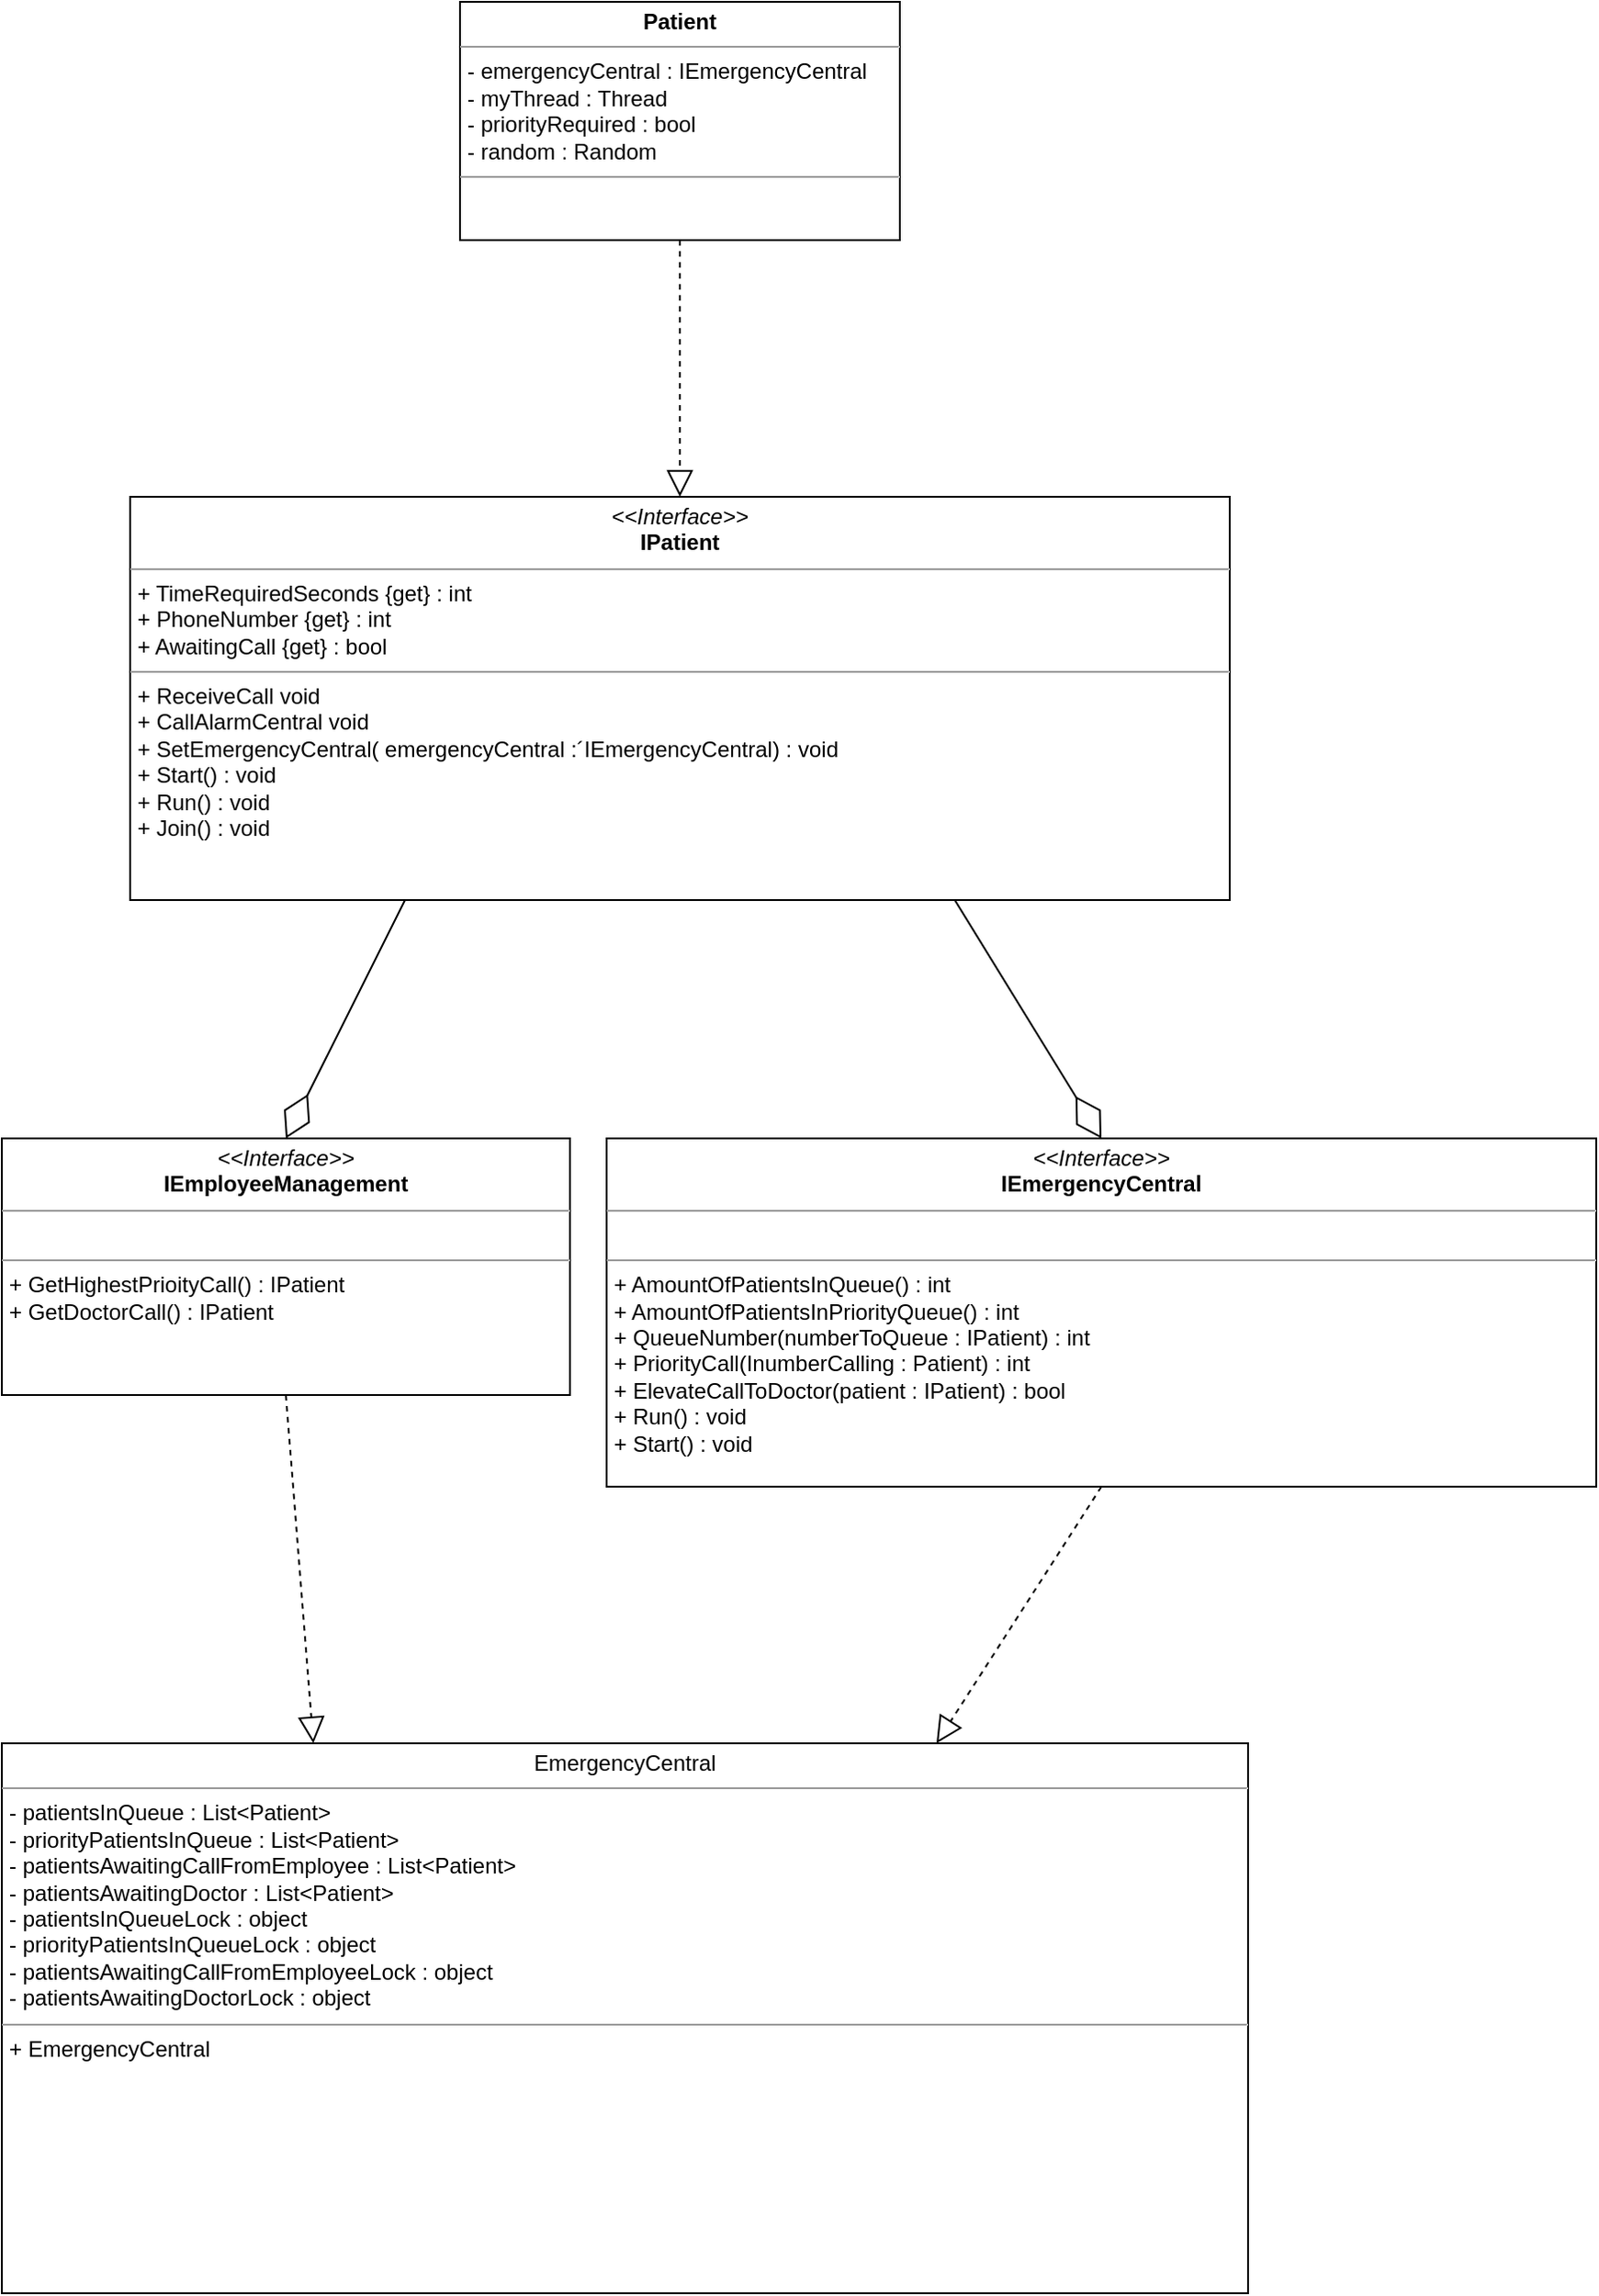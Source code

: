 <mxfile version="13.7.3" type="device"><diagram id="db_0TXrGzZwTSQDzj1ty" name="Page-1"><mxGraphModel dx="2272" dy="1922" grid="1" gridSize="10" guides="1" tooltips="1" connect="1" arrows="1" fold="1" page="1" pageScale="1" pageWidth="850" pageHeight="1100" math="0" shadow="0"><root><mxCell id="0"/><mxCell id="1" parent="0"/><mxCell id="OKQsvj6MpFPrLuhcMHpZ-1" value="&lt;p style=&quot;margin: 0px ; margin-top: 4px ; text-align: center&quot;&gt;&lt;i&gt;&amp;lt;&amp;lt;Interface&amp;gt;&amp;gt;&lt;/i&gt;&lt;br&gt;&lt;b&gt;IEmergencyCentral&lt;/b&gt;&lt;/p&gt;&lt;hr size=&quot;1&quot;&gt;&lt;p style=&quot;margin: 0px ; margin-left: 4px&quot;&gt;&lt;br&gt;&lt;/p&gt;&lt;hr size=&quot;1&quot;&gt;&lt;p style=&quot;margin: 0px ; margin-left: 4px&quot;&gt;+ AmountOfPatientsInQueue() : int&lt;br&gt;&lt;/p&gt;&lt;p style=&quot;margin: 0px ; margin-left: 4px&quot;&gt;+ AmountOfPatientsInPriorityQueue() : int&lt;br&gt;&lt;/p&gt;&lt;p style=&quot;margin: 0px ; margin-left: 4px&quot;&gt;+ QueueNumber(numberToQueue : IPatient) : int&lt;br&gt;&lt;/p&gt;&lt;p style=&quot;margin: 0px ; margin-left: 4px&quot;&gt;+ PriorityCall(InumberCalling : Patient) : int&lt;br&gt;&lt;/p&gt;&lt;p style=&quot;margin: 0px ; margin-left: 4px&quot;&gt;+ ElevateCallToDoctor(patient : IPatient) : bool&lt;br&gt;+ Run() : void&lt;/p&gt;&lt;p style=&quot;margin: 0px ; margin-left: 4px&quot;&gt;+ Start() : void&lt;/p&gt;" style="verticalAlign=top;align=left;overflow=fill;fontSize=12;fontFamily=Helvetica;html=1;" vertex="1" parent="1"><mxGeometry x="190" y="160" width="540" height="190" as="geometry"/></mxCell><mxCell id="OKQsvj6MpFPrLuhcMHpZ-2" value="&lt;p style=&quot;margin: 0px ; margin-top: 4px ; text-align: center&quot;&gt;&lt;i&gt;&amp;lt;&amp;lt;Interface&amp;gt;&amp;gt;&lt;/i&gt;&lt;br&gt;&lt;b&gt;IEmployeeManagement&lt;/b&gt;&lt;br&gt;&lt;/p&gt;&lt;hr size=&quot;1&quot;&gt;&lt;p style=&quot;margin: 0px ; margin-left: 4px&quot;&gt;&lt;br&gt;&lt;/p&gt;&lt;hr size=&quot;1&quot;&gt;&lt;p style=&quot;margin: 0px ; margin-left: 4px&quot;&gt;+ GetHighestPrioityCall() : IPatient&lt;br&gt;&lt;/p&gt;&lt;p style=&quot;margin: 0px ; margin-left: 4px&quot;&gt;+ GetDoctorCall() : IPatient&lt;br&gt;&lt;/p&gt;" style="verticalAlign=top;align=left;overflow=fill;fontSize=12;fontFamily=Helvetica;html=1;" vertex="1" parent="1"><mxGeometry x="-140" y="160" width="310" height="140" as="geometry"/></mxCell><mxCell id="OKQsvj6MpFPrLuhcMHpZ-3" value="&lt;p style=&quot;margin: 0px ; margin-top: 4px ; text-align: center&quot;&gt;EmergencyCentral&lt;/p&gt;&lt;hr size=&quot;1&quot;&gt;&lt;p style=&quot;margin: 0px ; margin-left: 4px&quot;&gt;-&amp;nbsp;patientsInQueue : List&amp;lt;Patient&amp;gt;&lt;/p&gt;&lt;p style=&quot;margin: 0px ; margin-left: 4px&quot;&gt;-&amp;nbsp;priorityPatientsInQueue : List&amp;lt;Patient&amp;gt;&lt;/p&gt;&lt;p style=&quot;margin: 0px ; margin-left: 4px&quot;&gt;-&amp;nbsp;patientsAwaitingCallFromEmployee : List&amp;lt;Patient&amp;gt;&lt;/p&gt;&lt;p style=&quot;margin: 0px ; margin-left: 4px&quot;&gt;-&amp;nbsp;patientsAwaitingDoctor : List&amp;lt;Patient&amp;gt;&lt;/p&gt;&lt;p style=&quot;margin: 0px ; margin-left: 4px&quot;&gt;-&amp;nbsp;patientsInQueueLock : object&lt;/p&gt;&lt;p style=&quot;margin: 0px ; margin-left: 4px&quot;&gt;-&amp;nbsp;priorityPatientsInQueueLock&amp;nbsp;: object&lt;/p&gt;&lt;p style=&quot;margin: 0px ; margin-left: 4px&quot;&gt;-&amp;nbsp;patientsAwaitingCallFromEmployeeLock&amp;nbsp;: object&lt;/p&gt;&lt;p style=&quot;margin: 0px ; margin-left: 4px&quot;&gt;-&amp;nbsp;patientsAwaitingDoctorLock&amp;nbsp;: object&lt;/p&gt;&lt;hr size=&quot;1&quot;&gt;&lt;p style=&quot;margin: 0px ; margin-left: 4px&quot;&gt;+ EmergencyCentral&amp;nbsp;&lt;/p&gt;" style="verticalAlign=top;align=left;overflow=fill;fontSize=12;fontFamily=Helvetica;html=1;" vertex="1" parent="1"><mxGeometry x="-140" y="490" width="680" height="300" as="geometry"/></mxCell><mxCell id="OKQsvj6MpFPrLuhcMHpZ-4" value="" style="endArrow=block;dashed=1;endFill=0;endSize=12;html=1;exitX=0.5;exitY=1;exitDx=0;exitDy=0;entryX=0.25;entryY=0;entryDx=0;entryDy=0;" edge="1" parent="1" source="OKQsvj6MpFPrLuhcMHpZ-2" target="OKQsvj6MpFPrLuhcMHpZ-3"><mxGeometry width="160" relative="1" as="geometry"><mxPoint x="-70" y="390" as="sourcePoint"/><mxPoint x="90" y="390" as="targetPoint"/></mxGeometry></mxCell><mxCell id="OKQsvj6MpFPrLuhcMHpZ-5" value="" style="endArrow=block;dashed=1;endFill=0;endSize=12;html=1;exitX=0.5;exitY=1;exitDx=0;exitDy=0;entryX=0.75;entryY=0;entryDx=0;entryDy=0;" edge="1" parent="1" source="OKQsvj6MpFPrLuhcMHpZ-1" target="OKQsvj6MpFPrLuhcMHpZ-3"><mxGeometry width="160" relative="1" as="geometry"><mxPoint x="260" y="460" as="sourcePoint"/><mxPoint x="420" y="460" as="targetPoint"/></mxGeometry></mxCell><mxCell id="OKQsvj6MpFPrLuhcMHpZ-6" value="&lt;p style=&quot;margin: 0px ; margin-top: 4px ; text-align: center&quot;&gt;&lt;i&gt;&amp;lt;&amp;lt;Interface&amp;gt;&amp;gt;&lt;/i&gt;&lt;br&gt;&lt;b&gt;IPatient&lt;/b&gt;&lt;/p&gt;&lt;hr size=&quot;1&quot;&gt;&lt;p style=&quot;margin: 0px ; margin-left: 4px&quot;&gt;+ TimeRequiredSeconds {get} : int&lt;br&gt;+ PhoneNumber {get} : int&lt;/p&gt;&lt;p style=&quot;margin: 0px ; margin-left: 4px&quot;&gt;+ AwaitingCall {get} : bool&amp;nbsp;&lt;/p&gt;&lt;hr size=&quot;1&quot;&gt;&lt;p style=&quot;margin: 0px ; margin-left: 4px&quot;&gt;+ ReceiveCall void&lt;/p&gt;&lt;p style=&quot;margin: 0px ; margin-left: 4px&quot;&gt;+ CallAlarmCentral void&lt;/p&gt;&lt;p style=&quot;margin: 0px ; margin-left: 4px&quot;&gt;+ SetEmergencyCentral( emergencyCentral :´IEmergencyCentral) : void&lt;/p&gt;&lt;p style=&quot;margin: 0px ; margin-left: 4px&quot;&gt;+ Start() : void&lt;/p&gt;&lt;p style=&quot;margin: 0px ; margin-left: 4px&quot;&gt;+ Run() : void&lt;/p&gt;&lt;p style=&quot;margin: 0px ; margin-left: 4px&quot;&gt;+ Join() : void&lt;/p&gt;" style="verticalAlign=top;align=left;overflow=fill;fontSize=12;fontFamily=Helvetica;html=1;" vertex="1" parent="1"><mxGeometry x="-70" y="-190" width="600" height="220" as="geometry"/></mxCell><mxCell id="OKQsvj6MpFPrLuhcMHpZ-7" value="" style="endArrow=diamondThin;endFill=0;endSize=24;html=1;entryX=0.5;entryY=0;entryDx=0;entryDy=0;exitX=0.25;exitY=1;exitDx=0;exitDy=0;" edge="1" parent="1" source="OKQsvj6MpFPrLuhcMHpZ-6" target="OKQsvj6MpFPrLuhcMHpZ-2"><mxGeometry width="160" relative="1" as="geometry"><mxPoint x="-110" y="60" as="sourcePoint"/><mxPoint x="50" y="60" as="targetPoint"/></mxGeometry></mxCell><mxCell id="OKQsvj6MpFPrLuhcMHpZ-8" value="" style="endArrow=diamondThin;endFill=0;endSize=24;html=1;exitX=0.75;exitY=1;exitDx=0;exitDy=0;entryX=0.5;entryY=0;entryDx=0;entryDy=0;" edge="1" parent="1" source="OKQsvj6MpFPrLuhcMHpZ-6" target="OKQsvj6MpFPrLuhcMHpZ-1"><mxGeometry width="160" relative="1" as="geometry"><mxPoint x="310" y="100" as="sourcePoint"/><mxPoint x="470" y="100" as="targetPoint"/></mxGeometry></mxCell><mxCell id="OKQsvj6MpFPrLuhcMHpZ-13" value="&lt;p style=&quot;margin: 0px ; margin-top: 4px ; text-align: center&quot;&gt;&lt;b&gt;Patient&lt;/b&gt;&lt;/p&gt;&lt;hr size=&quot;1&quot;&gt;&lt;p style=&quot;margin: 0px ; margin-left: 4px&quot;&gt;- emergencyCentral : IEmergencyCentral&lt;/p&gt;&lt;p style=&quot;margin: 0px ; margin-left: 4px&quot;&gt;- myThread : Thread&lt;/p&gt;&lt;p style=&quot;margin: 0px ; margin-left: 4px&quot;&gt;-&amp;nbsp;priorityRequired : bool&lt;/p&gt;&lt;p style=&quot;margin: 0px ; margin-left: 4px&quot;&gt;- random : Random&lt;/p&gt;&lt;hr size=&quot;1&quot;&gt;&lt;p style=&quot;margin: 0px ; margin-left: 4px&quot;&gt;&lt;br&gt;&lt;/p&gt;" style="verticalAlign=top;align=left;overflow=fill;fontSize=12;fontFamily=Helvetica;html=1;" vertex="1" parent="1"><mxGeometry x="110" y="-460" width="240" height="130" as="geometry"/></mxCell><mxCell id="OKQsvj6MpFPrLuhcMHpZ-14" value="" style="endArrow=block;dashed=1;endFill=0;endSize=12;html=1;entryX=0.5;entryY=0;entryDx=0;entryDy=0;exitX=0.5;exitY=1;exitDx=0;exitDy=0;" edge="1" parent="1" source="OKQsvj6MpFPrLuhcMHpZ-13" target="OKQsvj6MpFPrLuhcMHpZ-6"><mxGeometry width="160" relative="1" as="geometry"><mxPoint x="-180" y="-300" as="sourcePoint"/><mxPoint x="-20" y="-300" as="targetPoint"/></mxGeometry></mxCell></root></mxGraphModel></diagram></mxfile>